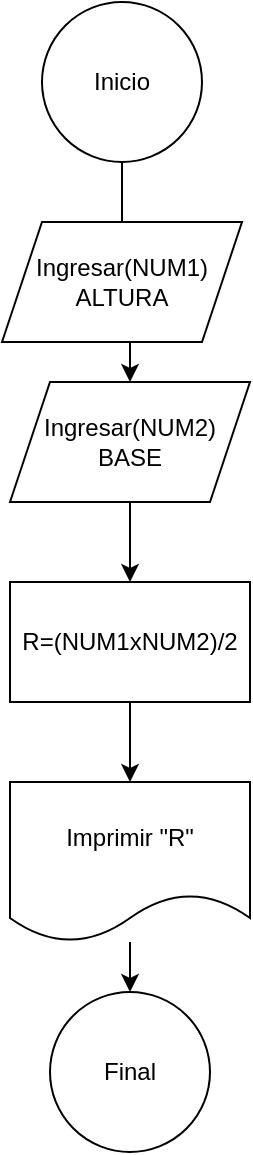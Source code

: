 <mxfile version="21.6.5" type="github">
  <diagram name="Página-1" id="kd1Lk_YafslDGqS9jbgT">
    <mxGraphModel dx="984" dy="596" grid="1" gridSize="10" guides="1" tooltips="1" connect="1" arrows="1" fold="1" page="1" pageScale="1" pageWidth="827" pageHeight="1169" math="0" shadow="0">
      <root>
        <mxCell id="0" />
        <mxCell id="1" parent="0" />
        <mxCell id="haOtunUd5aEKDYaEN6PA-8" value="" style="edgeStyle=orthogonalEdgeStyle;rounded=0;orthogonalLoop=1;jettySize=auto;html=1;" edge="1" parent="1" source="haOtunUd5aEKDYaEN6PA-1" target="haOtunUd5aEKDYaEN6PA-5">
          <mxGeometry relative="1" as="geometry" />
        </mxCell>
        <mxCell id="haOtunUd5aEKDYaEN6PA-1" value="Inicio" style="ellipse;whiteSpace=wrap;html=1;aspect=fixed;" vertex="1" parent="1">
          <mxGeometry x="370" y="10" width="80" height="80" as="geometry" />
        </mxCell>
        <mxCell id="haOtunUd5aEKDYaEN6PA-2" value="Ingresar(NUM1) ALTURA" style="shape=parallelogram;perimeter=parallelogramPerimeter;whiteSpace=wrap;html=1;fixedSize=1;" vertex="1" parent="1">
          <mxGeometry x="350" y="120" width="120" height="60" as="geometry" />
        </mxCell>
        <mxCell id="haOtunUd5aEKDYaEN6PA-10" value="" style="edgeStyle=orthogonalEdgeStyle;rounded=0;orthogonalLoop=1;jettySize=auto;html=1;" edge="1" parent="1" source="haOtunUd5aEKDYaEN6PA-5" target="haOtunUd5aEKDYaEN6PA-9">
          <mxGeometry relative="1" as="geometry" />
        </mxCell>
        <mxCell id="haOtunUd5aEKDYaEN6PA-5" value="Ingresar(NUM2) BASE" style="shape=parallelogram;perimeter=parallelogramPerimeter;whiteSpace=wrap;html=1;fixedSize=1;" vertex="1" parent="1">
          <mxGeometry x="354" y="200" width="120" height="60" as="geometry" />
        </mxCell>
        <mxCell id="haOtunUd5aEKDYaEN6PA-12" value="" style="edgeStyle=orthogonalEdgeStyle;rounded=0;orthogonalLoop=1;jettySize=auto;html=1;" edge="1" parent="1" source="haOtunUd5aEKDYaEN6PA-9" target="haOtunUd5aEKDYaEN6PA-11">
          <mxGeometry relative="1" as="geometry" />
        </mxCell>
        <mxCell id="haOtunUd5aEKDYaEN6PA-9" value="R=(NUM1xNUM2)/2" style="rounded=0;whiteSpace=wrap;html=1;" vertex="1" parent="1">
          <mxGeometry x="354" y="300" width="120" height="60" as="geometry" />
        </mxCell>
        <mxCell id="haOtunUd5aEKDYaEN6PA-14" value="" style="edgeStyle=orthogonalEdgeStyle;rounded=0;orthogonalLoop=1;jettySize=auto;html=1;" edge="1" parent="1" source="haOtunUd5aEKDYaEN6PA-11" target="haOtunUd5aEKDYaEN6PA-13">
          <mxGeometry relative="1" as="geometry" />
        </mxCell>
        <mxCell id="haOtunUd5aEKDYaEN6PA-11" value="Imprimir &quot;R&quot;" style="shape=document;whiteSpace=wrap;html=1;boundedLbl=1;" vertex="1" parent="1">
          <mxGeometry x="354" y="400" width="120" height="80" as="geometry" />
        </mxCell>
        <mxCell id="haOtunUd5aEKDYaEN6PA-13" value="Final" style="ellipse;whiteSpace=wrap;html=1;aspect=fixed;" vertex="1" parent="1">
          <mxGeometry x="374" y="505" width="80" height="80" as="geometry" />
        </mxCell>
      </root>
    </mxGraphModel>
  </diagram>
</mxfile>
